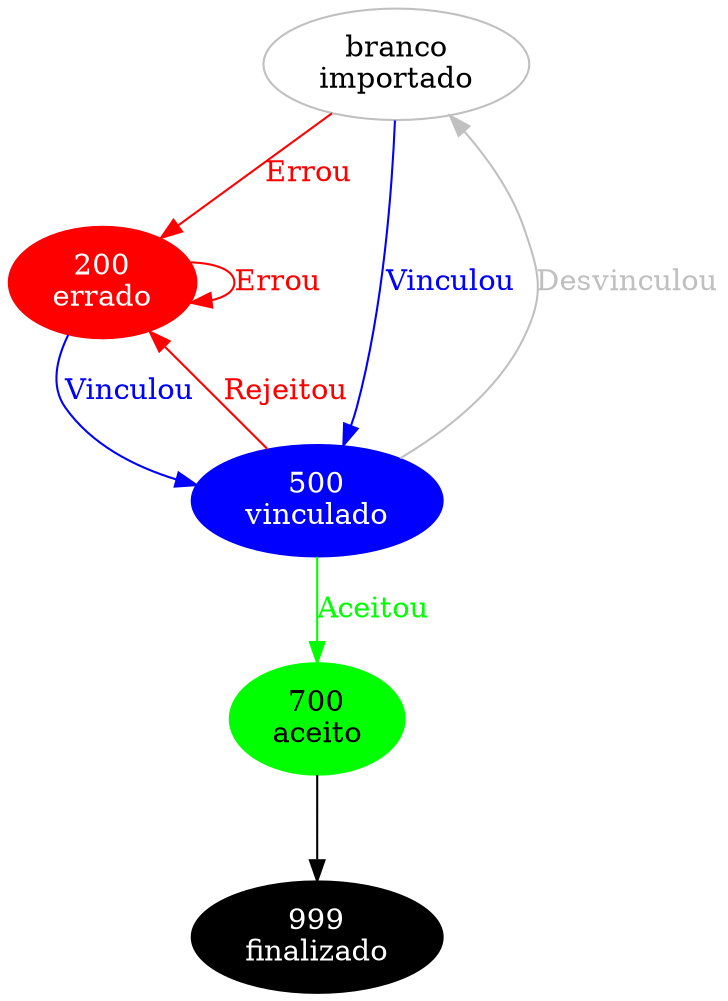 digraph {
    rankdir = TB;
    fontname="Helvetica";
    layout="dot";

    000 [style=none   color=gray  fontcolor=black label="branco\nimportado"];
    200 [style=filled color=red   fontcolor=white label="200\nerrado"      ];
    500 [style=filled color=blue  fontcolor=white label="500\nvinculado"   ];
    700 [style=filled color=green fontcolor=black label="700\naceito"      ];
    999 [style=filled color=black fontcolor=white label="999\nfinalizado"  ];   

    000 -> 200 [color=red   label="Errou"       fontcolor=red  ];
    000 -> 500 [color=blue  label="Vinculou"    fontcolor=blue ];
    200 -> 200 [color=red   label="Errou"       fontcolor=red  ];
    200 -> 500 [color=blue  label="Vinculou"    fontcolor=blue ];
    500 -> 000 [color=gray  label="Desvinculou" fontcolor=gray ];
    500 -> 200 [color=red   label="Rejeitou"    fontcolor=red  ];
    500 -> 700 [color=green label="Aceitou"     fontcolor=green];
    700 -> 999 [color=black label="Recebeu"     fontcolor=white];
    #{rank = same; 000; 500; 700; 999};
}